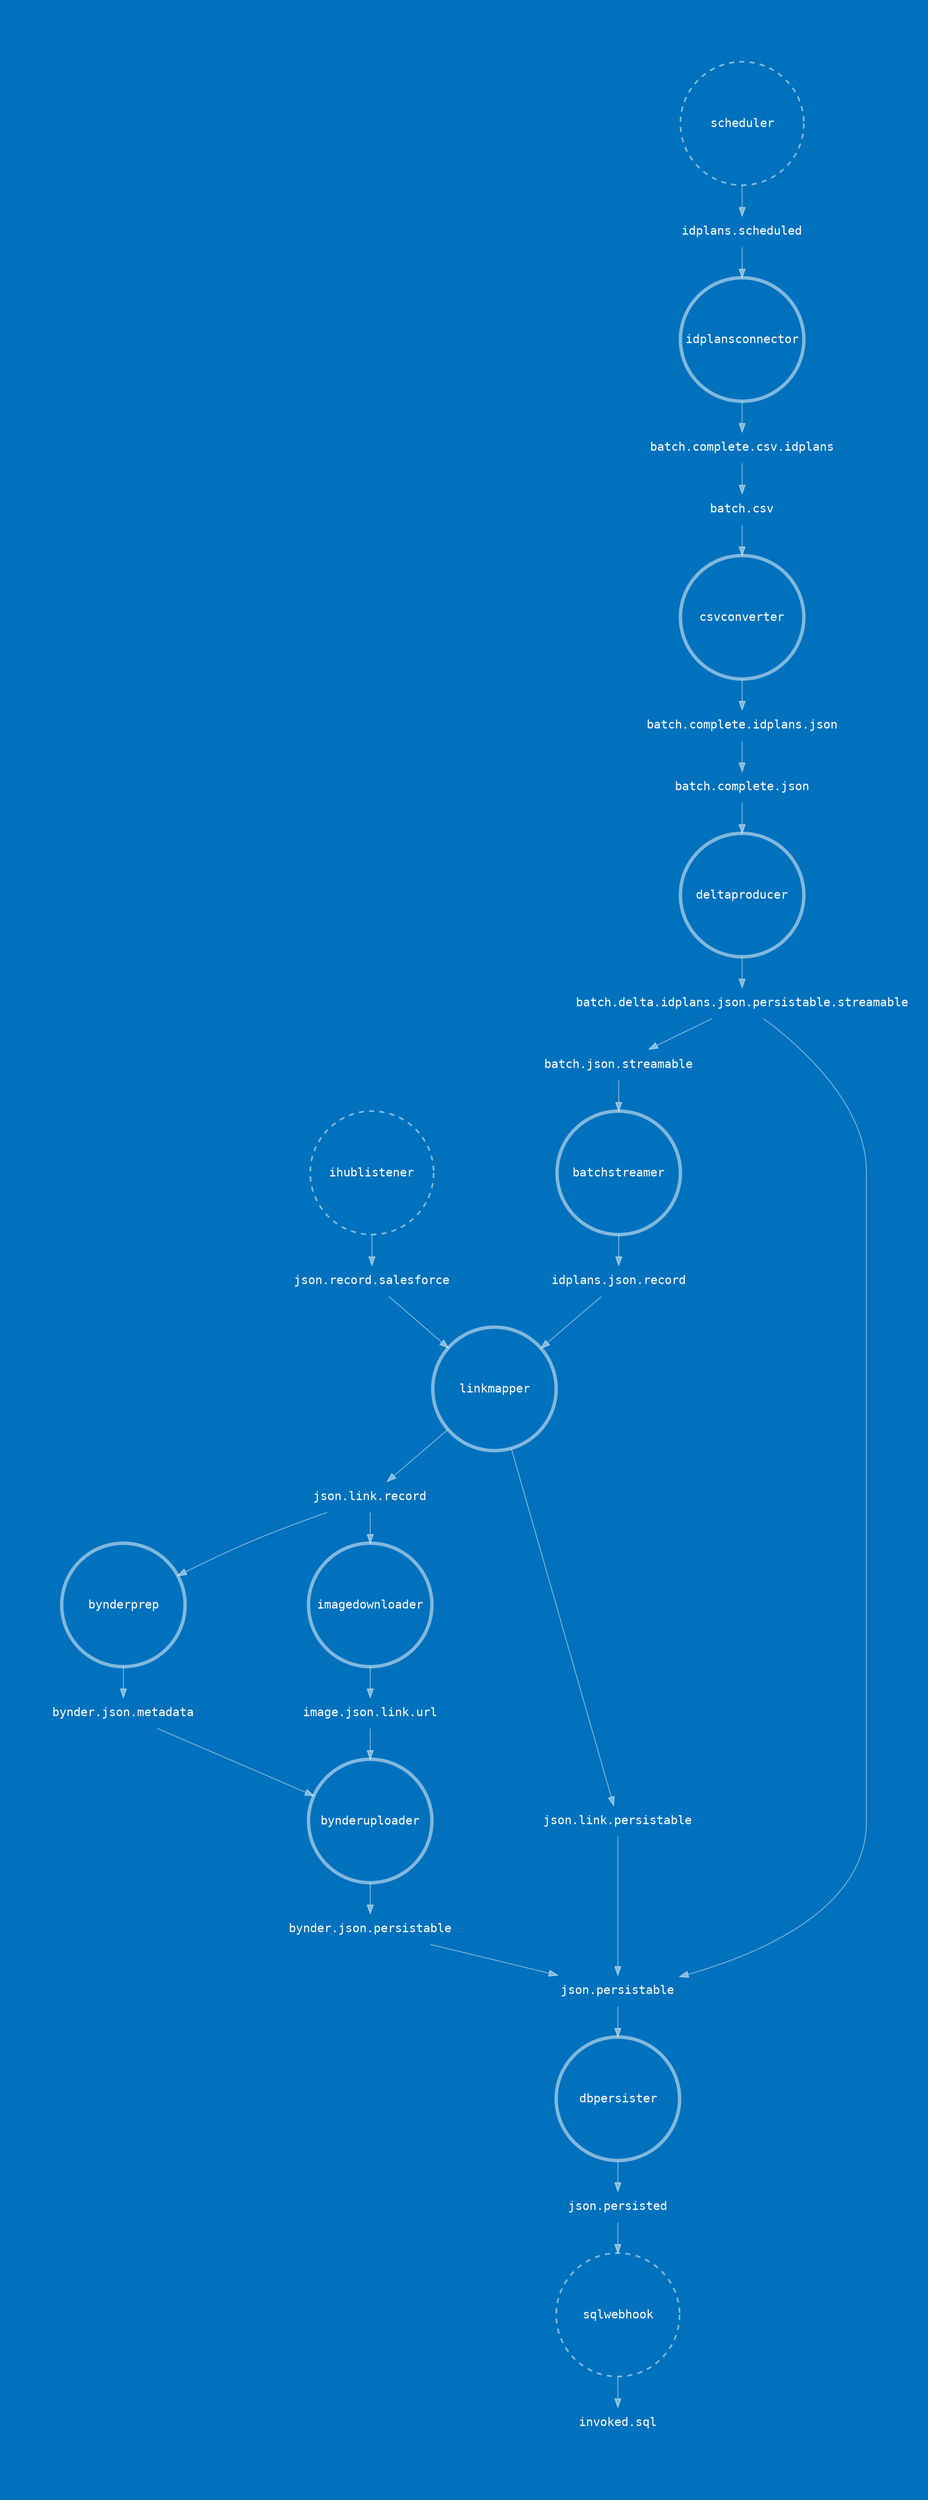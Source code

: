// Component Diagram
digraph {
	graph [bgcolor="#0071BD" nodesep=2 pad=1 rankdir=TB]
	edge [color="#ffffff80"]
	node [fontcolor="#ffffff" fontname=courier]
	node [color="#ffffff80" fixedsize=true penwidth=4 shape=circle width=2]
	component_bynderuploader [label=<<table border="0" cellborder="0"><tr><td bgcolor="#0071BD">bynderuploader</td></tr></table>> penwidth=4 style=solid]
	component_batchstreamer [label=<<table border="0" cellborder="0"><tr><td bgcolor="#0071BD">batchstreamer</td></tr></table>> penwidth=4 style=solid]
	component_bynderprep [label=<<table border="0" cellborder="0"><tr><td bgcolor="#0071BD">bynderprep</td></tr></table>> penwidth=4 style=solid]
	component_deltaproducer [label=<<table border="0" cellborder="0"><tr><td bgcolor="#0071BD">deltaproducer</td></tr></table>> penwidth=4 style=solid]
	component_idplansconnector [label=<<table border="0" cellborder="0"><tr><td bgcolor="#0071BD">idplansconnector</td></tr></table>> penwidth=4 style=solid]
	component_scheduler [label=<<table border="0" cellborder="0"><tr><td bgcolor="#0071BD">scheduler</td></tr></table>> penwidth=2 style=dashed]
	component_linkmapper [label=<<table border="0" cellborder="0"><tr><td bgcolor="#0071BD">linkmapper</td></tr></table>> penwidth=4 style=solid]
	component_csvconverter [label=<<table border="0" cellborder="0"><tr><td bgcolor="#0071BD">csvconverter</td></tr></table>> penwidth=4 style=solid]
	component_imagedownloader [label=<<table border="0" cellborder="0"><tr><td bgcolor="#0071BD">imagedownloader</td></tr></table>> penwidth=4 style=solid]
	component_dbpersister [label=<<table border="0" cellborder="0"><tr><td bgcolor="#0071BD">dbpersister</td></tr></table>> penwidth=4 style=solid]
	component_linkmapper [label=<<table border="0" cellborder="0"><tr><td bgcolor="#0071BD">linkmapper</td></tr></table>> penwidth=4 style=solid]
	component_sqlwebhook [label=<<table border="0" cellborder="0"><tr><td bgcolor="#0071BD">sqlwebhook</td></tr></table>> penwidth=2 style=dashed]
	component_ihublistener [label=<<table border="0" cellborder="0"><tr><td bgcolor="#0071BD">ihublistener</td></tr></table>> penwidth=2 style=dashed]
	component_dbpersister [label=<<table border="0" cellborder="0"><tr><td bgcolor="#0071BD">dbpersister</td></tr></table>> penwidth=4 style=solid]
	component_bynderuploader -> "routingkey_bynder.json.persistable"
	"routingkey_bynder.json.persistable" [label="bynder.json.persistable" shape=none]
	"routingkey_bynder.json.metadata" [label="bynder.json.metadata" shape=none]
	"routingkey_bynder.json.metadata" -> component_bynderuploader
	"routingkey_image.json.link.url" [label="image.json.link.url" shape=none]
	"routingkey_image.json.link.url" -> component_bynderuploader
	component_batchstreamer -> "routingkey_idplans.json.record"
	"routingkey_idplans.json.record" [label="idplans.json.record" shape=none]
	"routingkey_batch.json.streamable" [label="batch.json.streamable" shape=none]
	"routingkey_batch.json.streamable" -> component_batchstreamer
	component_bynderprep -> "routingkey_bynder.json.metadata"
	"routingkey_bynder.json.metadata" [label="bynder.json.metadata" shape=none]
	"routingkey_json.link.record" [label="json.link.record" shape=none]
	"routingkey_json.link.record" -> component_bynderprep
	component_deltaproducer -> "routingkey_batch.delta.idplans.json.persistable.streamable"
	"routingkey_batch.delta.idplans.json.persistable.streamable" [label="batch.delta.idplans.json.persistable.streamable" shape=none]
	"routingkey_batch.complete.json" [label="batch.complete.json" shape=none]
	"routingkey_batch.complete.json" -> component_deltaproducer
	component_idplansconnector -> "routingkey_batch.complete.csv.idplans"
	"routingkey_batch.complete.csv.idplans" [label="batch.complete.csv.idplans" shape=none]
	"routingkey_idplans.scheduled" [label="idplans.scheduled" shape=none]
	"routingkey_idplans.scheduled" -> component_idplansconnector
	component_scheduler -> "routingkey_idplans.scheduled"
	"routingkey_idplans.scheduled" [label="idplans.scheduled" shape=none]
	component_linkmapper -> "routingkey_json.link.record"
	"routingkey_json.link.record" [label="json.link.record" shape=none]
	"routingkey_idplans.json.record" [label="idplans.json.record" shape=none]
	"routingkey_idplans.json.record" -> component_linkmapper
	component_csvconverter -> "routingkey_batch.complete.idplans.json"
	"routingkey_batch.complete.idplans.json" [label="batch.complete.idplans.json" shape=none]
	"routingkey_batch.csv" [label="batch.csv" shape=none]
	"routingkey_batch.csv" -> component_csvconverter
	component_imagedownloader -> "routingkey_image.json.link.url"
	"routingkey_image.json.link.url" [label="image.json.link.url" shape=none]
	"routingkey_json.link.record" [label="json.link.record" shape=none]
	"routingkey_json.link.record" -> component_imagedownloader
	component_dbpersister -> "routingkey_json.persisted"
	"routingkey_json.persisted" [label="json.persisted" shape=none]
	"routingkey_json.persistable" [label="json.persistable" shape=none]
	"routingkey_json.persistable" -> component_dbpersister
	component_linkmapper -> "routingkey_json.link.persistable"
	"routingkey_json.link.persistable" [label="json.link.persistable" shape=none]
	"routingkey_json.record.salesforce" [label="json.record.salesforce" shape=none]
	"routingkey_json.record.salesforce" -> component_linkmapper
	component_sqlwebhook -> "routingkey_invoked.sql"
	"routingkey_invoked.sql" [label="invoked.sql" shape=none]
	"routingkey_json.persisted" [label="json.persisted" shape=none]
	"routingkey_json.persisted" -> component_sqlwebhook
	component_ihublistener -> "routingkey_json.record.salesforce"
	"routingkey_json.record.salesforce" [label="json.record.salesforce" shape=none]
	"routingkey_json.persisted" [label="json.persisted" shape=none]
	"routingkey_json.persistable" [label="json.persistable" shape=none]
	"routingkey_bynder.json.persistable" -> "routingkey_json.persistable"
	"routingkey_batch.delta.idplans.json.persistable.streamable" -> "routingkey_batch.json.streamable"
	"routingkey_batch.delta.idplans.json.persistable.streamable" -> "routingkey_json.persistable"
	"routingkey_batch.complete.csv.idplans" -> "routingkey_batch.csv"
	"routingkey_batch.complete.idplans.json" -> "routingkey_batch.complete.json"
	"routingkey_json.link.persistable" -> "routingkey_json.persistable"
}
